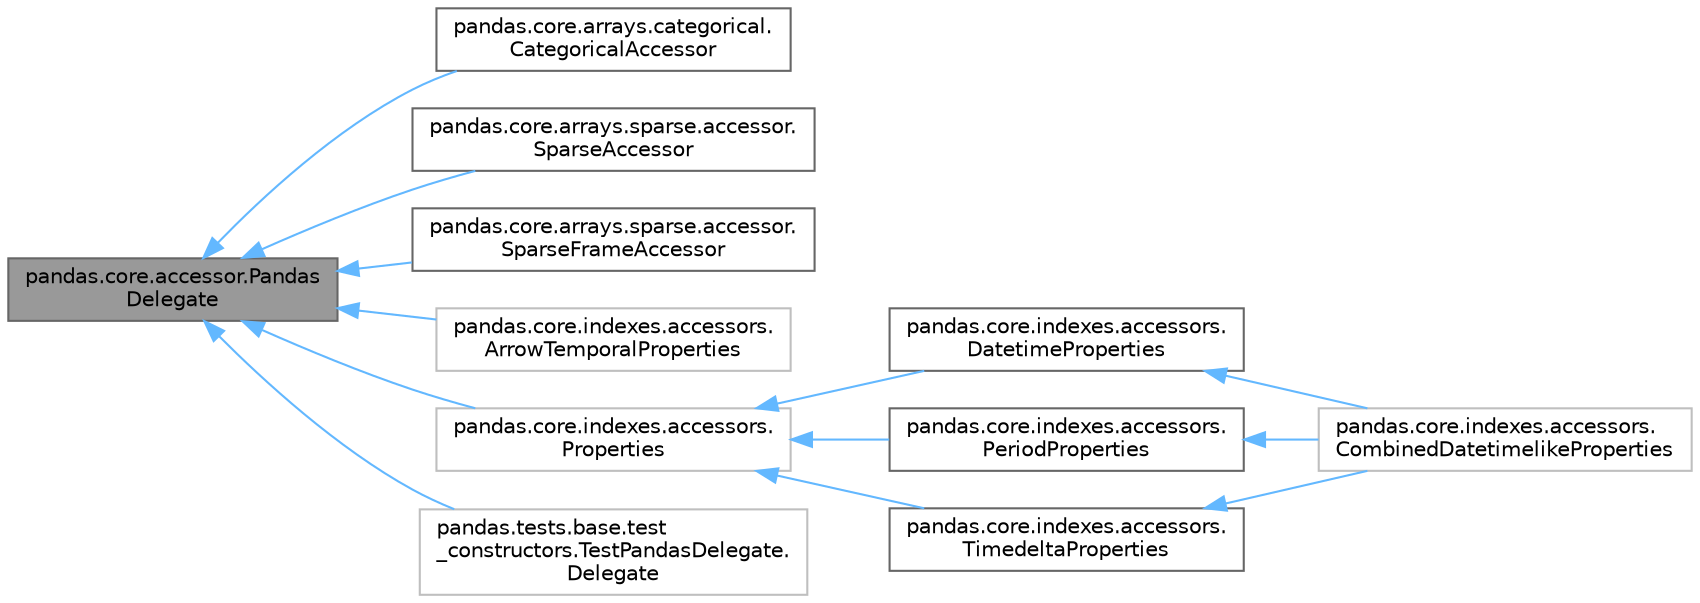 digraph "pandas.core.accessor.PandasDelegate"
{
 // LATEX_PDF_SIZE
  bgcolor="transparent";
  edge [fontname=Helvetica,fontsize=10,labelfontname=Helvetica,labelfontsize=10];
  node [fontname=Helvetica,fontsize=10,shape=box,height=0.2,width=0.4];
  rankdir="LR";
  Node1 [id="Node000001",label="pandas.core.accessor.Pandas\lDelegate",height=0.2,width=0.4,color="gray40", fillcolor="grey60", style="filled", fontcolor="black",tooltip=" "];
  Node1 -> Node2 [id="edge13_Node000001_Node000002",dir="back",color="steelblue1",style="solid",tooltip=" "];
  Node2 [id="Node000002",label="pandas.core.arrays.categorical.\lCategoricalAccessor",height=0.2,width=0.4,color="gray40", fillcolor="white", style="filled",URL="$dd/d7c/classpandas_1_1core_1_1arrays_1_1categorical_1_1CategoricalAccessor.html",tooltip=" "];
  Node1 -> Node3 [id="edge14_Node000001_Node000003",dir="back",color="steelblue1",style="solid",tooltip=" "];
  Node3 [id="Node000003",label="pandas.core.arrays.sparse.accessor.\lSparseAccessor",height=0.2,width=0.4,color="gray40", fillcolor="white", style="filled",URL="$d6/dc2/classpandas_1_1core_1_1arrays_1_1sparse_1_1accessor_1_1SparseAccessor.html",tooltip=" "];
  Node1 -> Node4 [id="edge15_Node000001_Node000004",dir="back",color="steelblue1",style="solid",tooltip=" "];
  Node4 [id="Node000004",label="pandas.core.arrays.sparse.accessor.\lSparseFrameAccessor",height=0.2,width=0.4,color="gray40", fillcolor="white", style="filled",URL="$da/dee/classpandas_1_1core_1_1arrays_1_1sparse_1_1accessor_1_1SparseFrameAccessor.html",tooltip=" "];
  Node1 -> Node5 [id="edge16_Node000001_Node000005",dir="back",color="steelblue1",style="solid",tooltip=" "];
  Node5 [id="Node000005",label="pandas.core.indexes.accessors.\lArrowTemporalProperties",height=0.2,width=0.4,color="grey75", fillcolor="white", style="filled",URL="$d5/d5f/classpandas_1_1core_1_1indexes_1_1accessors_1_1ArrowTemporalProperties.html",tooltip=" "];
  Node1 -> Node6 [id="edge17_Node000001_Node000006",dir="back",color="steelblue1",style="solid",tooltip=" "];
  Node6 [id="Node000006",label="pandas.core.indexes.accessors.\lProperties",height=0.2,width=0.4,color="grey75", fillcolor="white", style="filled",URL="$de/dbe/classpandas_1_1core_1_1indexes_1_1accessors_1_1Properties.html",tooltip=" "];
  Node6 -> Node7 [id="edge18_Node000006_Node000007",dir="back",color="steelblue1",style="solid",tooltip=" "];
  Node7 [id="Node000007",label="pandas.core.indexes.accessors.\lDatetimeProperties",height=0.2,width=0.4,color="gray40", fillcolor="white", style="filled",URL="$db/d8c/classpandas_1_1core_1_1indexes_1_1accessors_1_1DatetimeProperties.html",tooltip=" "];
  Node7 -> Node8 [id="edge19_Node000007_Node000008",dir="back",color="steelblue1",style="solid",tooltip=" "];
  Node8 [id="Node000008",label="pandas.core.indexes.accessors.\lCombinedDatetimelikeProperties",height=0.2,width=0.4,color="grey75", fillcolor="white", style="filled",URL="$d3/df5/classpandas_1_1core_1_1indexes_1_1accessors_1_1CombinedDatetimelikeProperties.html",tooltip=" "];
  Node6 -> Node9 [id="edge20_Node000006_Node000009",dir="back",color="steelblue1",style="solid",tooltip=" "];
  Node9 [id="Node000009",label="pandas.core.indexes.accessors.\lPeriodProperties",height=0.2,width=0.4,color="gray40", fillcolor="white", style="filled",URL="$d6/dd5/classpandas_1_1core_1_1indexes_1_1accessors_1_1PeriodProperties.html",tooltip=" "];
  Node9 -> Node8 [id="edge21_Node000009_Node000008",dir="back",color="steelblue1",style="solid",tooltip=" "];
  Node6 -> Node10 [id="edge22_Node000006_Node000010",dir="back",color="steelblue1",style="solid",tooltip=" "];
  Node10 [id="Node000010",label="pandas.core.indexes.accessors.\lTimedeltaProperties",height=0.2,width=0.4,color="gray40", fillcolor="white", style="filled",URL="$d6/df9/classpandas_1_1core_1_1indexes_1_1accessors_1_1TimedeltaProperties.html",tooltip=" "];
  Node10 -> Node8 [id="edge23_Node000010_Node000008",dir="back",color="steelblue1",style="solid",tooltip=" "];
  Node1 -> Node11 [id="edge24_Node000001_Node000011",dir="back",color="steelblue1",style="solid",tooltip=" "];
  Node11 [id="Node000011",label="pandas.tests.base.test\l_constructors.TestPandasDelegate.\lDelegate",height=0.2,width=0.4,color="grey75", fillcolor="white", style="filled",URL="$dc/d9d/classpandas_1_1tests_1_1base_1_1test__constructors_1_1TestPandasDelegate_1_1Delegate.html",tooltip=" "];
}
